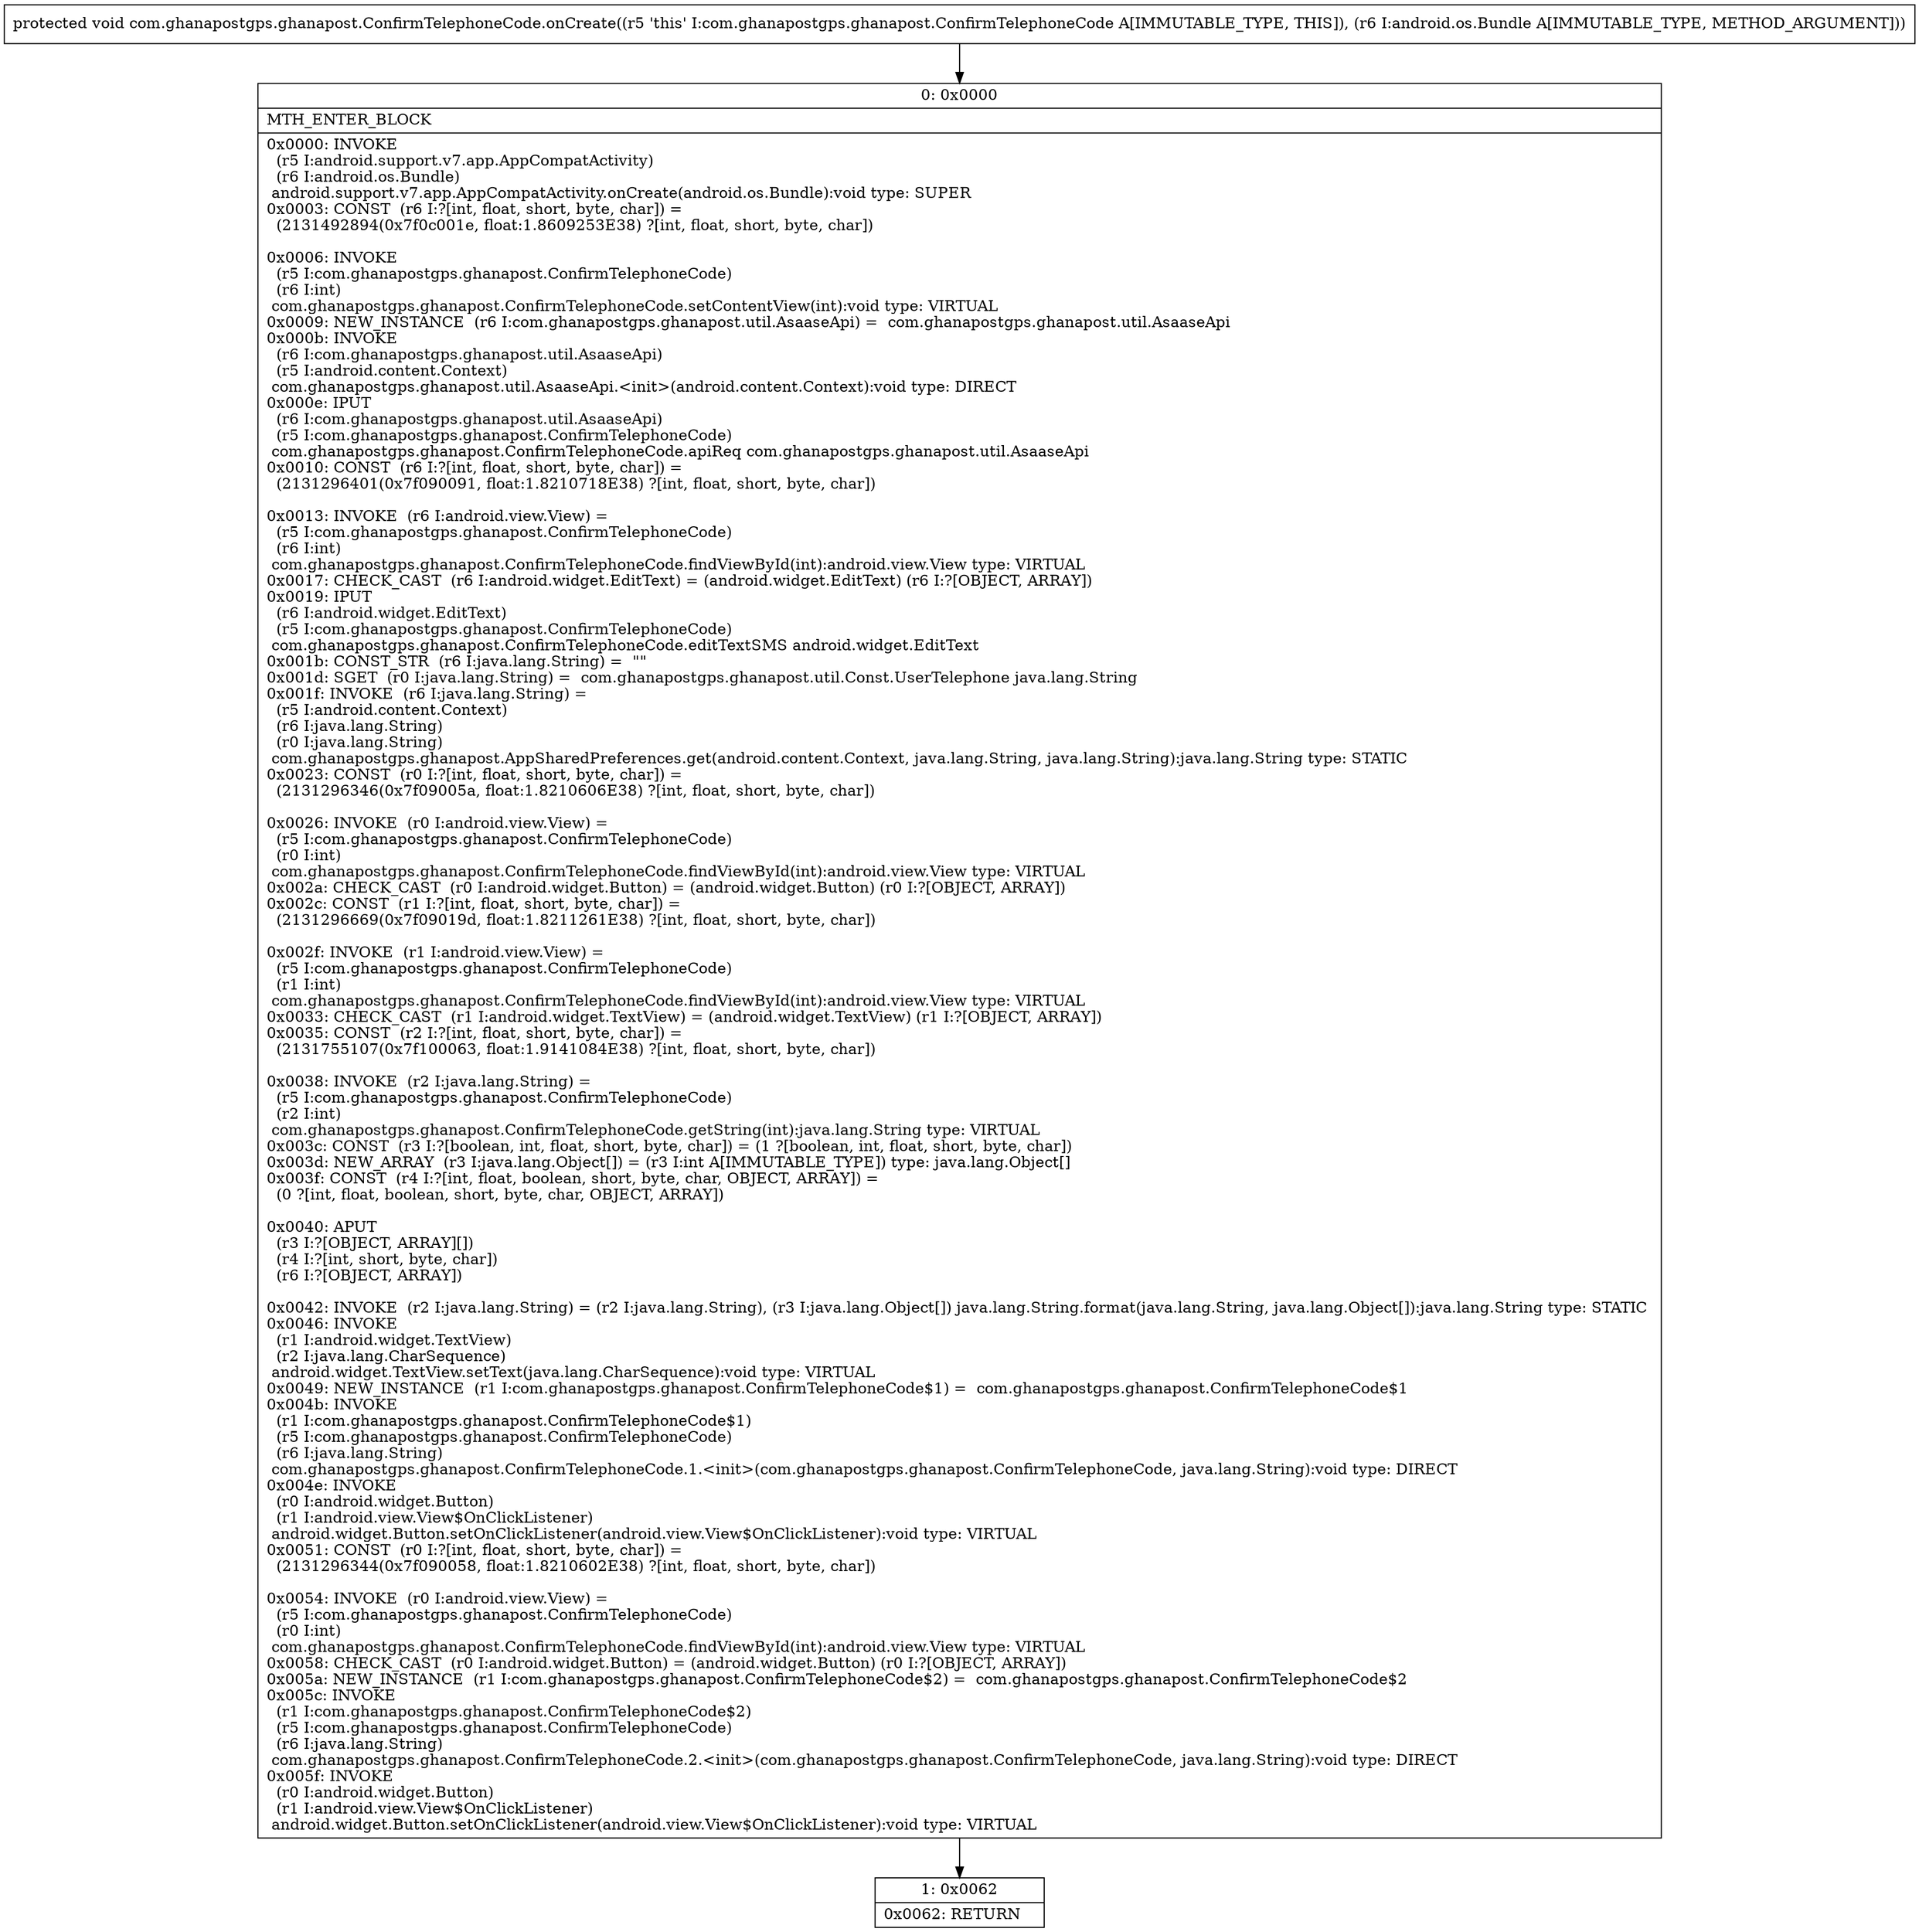 digraph "CFG forcom.ghanapostgps.ghanapost.ConfirmTelephoneCode.onCreate(Landroid\/os\/Bundle;)V" {
Node_0 [shape=record,label="{0\:\ 0x0000|MTH_ENTER_BLOCK\l|0x0000: INVOKE  \l  (r5 I:android.support.v7.app.AppCompatActivity)\l  (r6 I:android.os.Bundle)\l android.support.v7.app.AppCompatActivity.onCreate(android.os.Bundle):void type: SUPER \l0x0003: CONST  (r6 I:?[int, float, short, byte, char]) = \l  (2131492894(0x7f0c001e, float:1.8609253E38) ?[int, float, short, byte, char])\l \l0x0006: INVOKE  \l  (r5 I:com.ghanapostgps.ghanapost.ConfirmTelephoneCode)\l  (r6 I:int)\l com.ghanapostgps.ghanapost.ConfirmTelephoneCode.setContentView(int):void type: VIRTUAL \l0x0009: NEW_INSTANCE  (r6 I:com.ghanapostgps.ghanapost.util.AsaaseApi) =  com.ghanapostgps.ghanapost.util.AsaaseApi \l0x000b: INVOKE  \l  (r6 I:com.ghanapostgps.ghanapost.util.AsaaseApi)\l  (r5 I:android.content.Context)\l com.ghanapostgps.ghanapost.util.AsaaseApi.\<init\>(android.content.Context):void type: DIRECT \l0x000e: IPUT  \l  (r6 I:com.ghanapostgps.ghanapost.util.AsaaseApi)\l  (r5 I:com.ghanapostgps.ghanapost.ConfirmTelephoneCode)\l com.ghanapostgps.ghanapost.ConfirmTelephoneCode.apiReq com.ghanapostgps.ghanapost.util.AsaaseApi \l0x0010: CONST  (r6 I:?[int, float, short, byte, char]) = \l  (2131296401(0x7f090091, float:1.8210718E38) ?[int, float, short, byte, char])\l \l0x0013: INVOKE  (r6 I:android.view.View) = \l  (r5 I:com.ghanapostgps.ghanapost.ConfirmTelephoneCode)\l  (r6 I:int)\l com.ghanapostgps.ghanapost.ConfirmTelephoneCode.findViewById(int):android.view.View type: VIRTUAL \l0x0017: CHECK_CAST  (r6 I:android.widget.EditText) = (android.widget.EditText) (r6 I:?[OBJECT, ARRAY]) \l0x0019: IPUT  \l  (r6 I:android.widget.EditText)\l  (r5 I:com.ghanapostgps.ghanapost.ConfirmTelephoneCode)\l com.ghanapostgps.ghanapost.ConfirmTelephoneCode.editTextSMS android.widget.EditText \l0x001b: CONST_STR  (r6 I:java.lang.String) =  \"\" \l0x001d: SGET  (r0 I:java.lang.String) =  com.ghanapostgps.ghanapost.util.Const.UserTelephone java.lang.String \l0x001f: INVOKE  (r6 I:java.lang.String) = \l  (r5 I:android.content.Context)\l  (r6 I:java.lang.String)\l  (r0 I:java.lang.String)\l com.ghanapostgps.ghanapost.AppSharedPreferences.get(android.content.Context, java.lang.String, java.lang.String):java.lang.String type: STATIC \l0x0023: CONST  (r0 I:?[int, float, short, byte, char]) = \l  (2131296346(0x7f09005a, float:1.8210606E38) ?[int, float, short, byte, char])\l \l0x0026: INVOKE  (r0 I:android.view.View) = \l  (r5 I:com.ghanapostgps.ghanapost.ConfirmTelephoneCode)\l  (r0 I:int)\l com.ghanapostgps.ghanapost.ConfirmTelephoneCode.findViewById(int):android.view.View type: VIRTUAL \l0x002a: CHECK_CAST  (r0 I:android.widget.Button) = (android.widget.Button) (r0 I:?[OBJECT, ARRAY]) \l0x002c: CONST  (r1 I:?[int, float, short, byte, char]) = \l  (2131296669(0x7f09019d, float:1.8211261E38) ?[int, float, short, byte, char])\l \l0x002f: INVOKE  (r1 I:android.view.View) = \l  (r5 I:com.ghanapostgps.ghanapost.ConfirmTelephoneCode)\l  (r1 I:int)\l com.ghanapostgps.ghanapost.ConfirmTelephoneCode.findViewById(int):android.view.View type: VIRTUAL \l0x0033: CHECK_CAST  (r1 I:android.widget.TextView) = (android.widget.TextView) (r1 I:?[OBJECT, ARRAY]) \l0x0035: CONST  (r2 I:?[int, float, short, byte, char]) = \l  (2131755107(0x7f100063, float:1.9141084E38) ?[int, float, short, byte, char])\l \l0x0038: INVOKE  (r2 I:java.lang.String) = \l  (r5 I:com.ghanapostgps.ghanapost.ConfirmTelephoneCode)\l  (r2 I:int)\l com.ghanapostgps.ghanapost.ConfirmTelephoneCode.getString(int):java.lang.String type: VIRTUAL \l0x003c: CONST  (r3 I:?[boolean, int, float, short, byte, char]) = (1 ?[boolean, int, float, short, byte, char]) \l0x003d: NEW_ARRAY  (r3 I:java.lang.Object[]) = (r3 I:int A[IMMUTABLE_TYPE]) type: java.lang.Object[] \l0x003f: CONST  (r4 I:?[int, float, boolean, short, byte, char, OBJECT, ARRAY]) = \l  (0 ?[int, float, boolean, short, byte, char, OBJECT, ARRAY])\l \l0x0040: APUT  \l  (r3 I:?[OBJECT, ARRAY][])\l  (r4 I:?[int, short, byte, char])\l  (r6 I:?[OBJECT, ARRAY])\l \l0x0042: INVOKE  (r2 I:java.lang.String) = (r2 I:java.lang.String), (r3 I:java.lang.Object[]) java.lang.String.format(java.lang.String, java.lang.Object[]):java.lang.String type: STATIC \l0x0046: INVOKE  \l  (r1 I:android.widget.TextView)\l  (r2 I:java.lang.CharSequence)\l android.widget.TextView.setText(java.lang.CharSequence):void type: VIRTUAL \l0x0049: NEW_INSTANCE  (r1 I:com.ghanapostgps.ghanapost.ConfirmTelephoneCode$1) =  com.ghanapostgps.ghanapost.ConfirmTelephoneCode$1 \l0x004b: INVOKE  \l  (r1 I:com.ghanapostgps.ghanapost.ConfirmTelephoneCode$1)\l  (r5 I:com.ghanapostgps.ghanapost.ConfirmTelephoneCode)\l  (r6 I:java.lang.String)\l com.ghanapostgps.ghanapost.ConfirmTelephoneCode.1.\<init\>(com.ghanapostgps.ghanapost.ConfirmTelephoneCode, java.lang.String):void type: DIRECT \l0x004e: INVOKE  \l  (r0 I:android.widget.Button)\l  (r1 I:android.view.View$OnClickListener)\l android.widget.Button.setOnClickListener(android.view.View$OnClickListener):void type: VIRTUAL \l0x0051: CONST  (r0 I:?[int, float, short, byte, char]) = \l  (2131296344(0x7f090058, float:1.8210602E38) ?[int, float, short, byte, char])\l \l0x0054: INVOKE  (r0 I:android.view.View) = \l  (r5 I:com.ghanapostgps.ghanapost.ConfirmTelephoneCode)\l  (r0 I:int)\l com.ghanapostgps.ghanapost.ConfirmTelephoneCode.findViewById(int):android.view.View type: VIRTUAL \l0x0058: CHECK_CAST  (r0 I:android.widget.Button) = (android.widget.Button) (r0 I:?[OBJECT, ARRAY]) \l0x005a: NEW_INSTANCE  (r1 I:com.ghanapostgps.ghanapost.ConfirmTelephoneCode$2) =  com.ghanapostgps.ghanapost.ConfirmTelephoneCode$2 \l0x005c: INVOKE  \l  (r1 I:com.ghanapostgps.ghanapost.ConfirmTelephoneCode$2)\l  (r5 I:com.ghanapostgps.ghanapost.ConfirmTelephoneCode)\l  (r6 I:java.lang.String)\l com.ghanapostgps.ghanapost.ConfirmTelephoneCode.2.\<init\>(com.ghanapostgps.ghanapost.ConfirmTelephoneCode, java.lang.String):void type: DIRECT \l0x005f: INVOKE  \l  (r0 I:android.widget.Button)\l  (r1 I:android.view.View$OnClickListener)\l android.widget.Button.setOnClickListener(android.view.View$OnClickListener):void type: VIRTUAL \l}"];
Node_1 [shape=record,label="{1\:\ 0x0062|0x0062: RETURN   \l}"];
MethodNode[shape=record,label="{protected void com.ghanapostgps.ghanapost.ConfirmTelephoneCode.onCreate((r5 'this' I:com.ghanapostgps.ghanapost.ConfirmTelephoneCode A[IMMUTABLE_TYPE, THIS]), (r6 I:android.os.Bundle A[IMMUTABLE_TYPE, METHOD_ARGUMENT])) }"];
MethodNode -> Node_0;
Node_0 -> Node_1;
}

